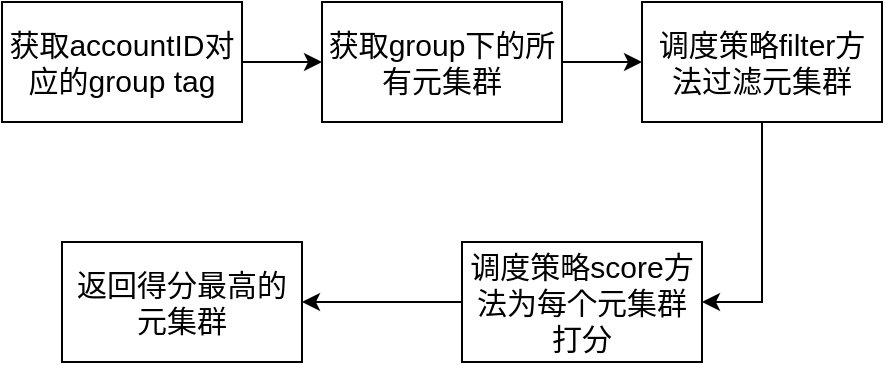 <mxfile version="20.3.0" type="github">
  <diagram id="zK3LmJl8F1OW8WNWjIzd" name="第 1 页">
    <mxGraphModel dx="1234" dy="793" grid="1" gridSize="10" guides="1" tooltips="1" connect="1" arrows="1" fold="1" page="1" pageScale="1" pageWidth="827" pageHeight="1169" math="0" shadow="0">
      <root>
        <mxCell id="0" />
        <mxCell id="1" parent="0" />
        <mxCell id="XdyPKi1Rl9fKR1to2jpi-6" style="edgeStyle=orthogonalEdgeStyle;rounded=0;orthogonalLoop=1;jettySize=auto;html=1;exitX=1;exitY=0.5;exitDx=0;exitDy=0;entryX=0;entryY=0.5;entryDx=0;entryDy=0;fontSize=15;" edge="1" parent="1" source="XdyPKi1Rl9fKR1to2jpi-1" target="XdyPKi1Rl9fKR1to2jpi-2">
          <mxGeometry relative="1" as="geometry" />
        </mxCell>
        <mxCell id="XdyPKi1Rl9fKR1to2jpi-1" value="&lt;font style=&quot;font-size: 15px;&quot;&gt;获取accountID对应的group tag&lt;/font&gt;" style="rounded=0;whiteSpace=wrap;html=1;" vertex="1" parent="1">
          <mxGeometry x="160" y="350" width="120" height="60" as="geometry" />
        </mxCell>
        <mxCell id="XdyPKi1Rl9fKR1to2jpi-7" style="edgeStyle=orthogonalEdgeStyle;rounded=0;orthogonalLoop=1;jettySize=auto;html=1;exitX=1;exitY=0.5;exitDx=0;exitDy=0;entryX=0;entryY=0.5;entryDx=0;entryDy=0;fontSize=15;" edge="1" parent="1" source="XdyPKi1Rl9fKR1to2jpi-2" target="XdyPKi1Rl9fKR1to2jpi-3">
          <mxGeometry relative="1" as="geometry" />
        </mxCell>
        <mxCell id="XdyPKi1Rl9fKR1to2jpi-2" value="&lt;font style=&quot;font-size: 15px;&quot;&gt;获取group下的所有元集群&lt;/font&gt;" style="rounded=0;whiteSpace=wrap;html=1;" vertex="1" parent="1">
          <mxGeometry x="320" y="350" width="120" height="60" as="geometry" />
        </mxCell>
        <mxCell id="XdyPKi1Rl9fKR1to2jpi-10" style="edgeStyle=orthogonalEdgeStyle;rounded=0;orthogonalLoop=1;jettySize=auto;html=1;exitX=0.5;exitY=1;exitDx=0;exitDy=0;entryX=1;entryY=0.5;entryDx=0;entryDy=0;fontSize=15;" edge="1" parent="1" source="XdyPKi1Rl9fKR1to2jpi-3" target="XdyPKi1Rl9fKR1to2jpi-4">
          <mxGeometry relative="1" as="geometry" />
        </mxCell>
        <mxCell id="XdyPKi1Rl9fKR1to2jpi-3" value="&lt;font style=&quot;font-size: 15px;&quot;&gt;调度策略filter方法过滤元集群&lt;/font&gt;" style="rounded=0;whiteSpace=wrap;html=1;" vertex="1" parent="1">
          <mxGeometry x="480" y="350" width="120" height="60" as="geometry" />
        </mxCell>
        <mxCell id="XdyPKi1Rl9fKR1to2jpi-9" style="edgeStyle=orthogonalEdgeStyle;rounded=0;orthogonalLoop=1;jettySize=auto;html=1;exitX=0;exitY=0.5;exitDx=0;exitDy=0;entryX=1;entryY=0.5;entryDx=0;entryDy=0;fontSize=15;" edge="1" parent="1" source="XdyPKi1Rl9fKR1to2jpi-4" target="XdyPKi1Rl9fKR1to2jpi-5">
          <mxGeometry relative="1" as="geometry" />
        </mxCell>
        <mxCell id="XdyPKi1Rl9fKR1to2jpi-4" value="&lt;font style=&quot;font-size: 15px;&quot;&gt;调度策略score方法为每个元集群打分&lt;/font&gt;" style="rounded=0;whiteSpace=wrap;html=1;" vertex="1" parent="1">
          <mxGeometry x="390" y="470" width="120" height="60" as="geometry" />
        </mxCell>
        <mxCell id="XdyPKi1Rl9fKR1to2jpi-5" value="&lt;font style=&quot;font-size: 15px;&quot;&gt;返回得分最高的元集群&lt;/font&gt;" style="rounded=0;whiteSpace=wrap;html=1;" vertex="1" parent="1">
          <mxGeometry x="190" y="470" width="120" height="60" as="geometry" />
        </mxCell>
      </root>
    </mxGraphModel>
  </diagram>
</mxfile>
